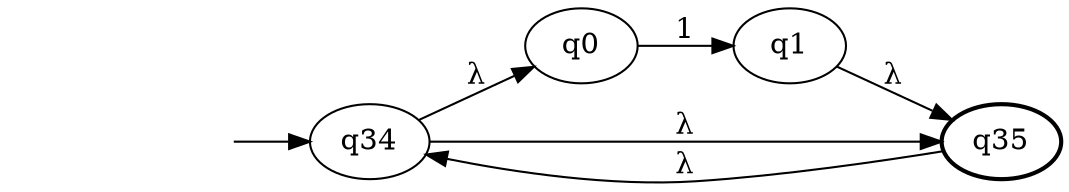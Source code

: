 digraph afnd { rankdir=LR;
	_invisible [style="invis"];
	q0;
	q1;
	q34;
	q35 [penwidth="2"];
	_invisible -> q34;
	q1 -> q35 [label="&lambda;"];
	q34 -> q0 [label="&lambda;"];
	q34 -> q35 [label="&lambda;"];
	q35 -> q34 [label="&lambda;"];
	q0 -> q1 [label="1"];
}

digraph afnd { rankdir=LR;
	_invisible [style="invis"];
	q10;
	q11;
	q12;
	q13;
	q14;
	q15;
	q16;
	q17 [penwidth="2"];
	_invisible -> q16;
	q11 -> q15 [label="&lambda;"];
	q13 -> q15 [label="&lambda;"];
	q14 -> q10 [label="&lambda;"];
	q14 -> q12 [label="&lambda;"];
	q15 -> q17 [label="&lambda;"];
	q16 -> q14 [label="&lambda;"];
	q16 -> q17 [label="&lambda;"];
	q17 -> q16 [label="&lambda;"];
	q10 -> q11 [label="0"];
	q12 -> q13 [label="1"];
}

digraph afnd { rankdir=LR;
	_invisible [style="invis"];
	q10;
	q11;
	q12;
	q13;
	q14;
	q15 [penwidth="2"];
	_invisible -> q14;
	q11 -> q15 [label="&lambda;"];
	q13 -> q15 [label="&lambda;"];
	q14 -> q10 [label="&lambda;"];
	q14 -> q12 [label="&lambda;"];
	q10 -> q11 [label="0"];
	q12 -> q13 [label="1"];
}

digraph afnd { rankdir=LR;
	_invisible [style="invis"];
	q18;
	q19;
	q20;
	q21;
	q22;
	q23;
	q24;
	q25;
	q26;
	q27;
	q28;
	q29;
	q30;
	q31;
	q32;
	q33 [penwidth="2"];
	_invisible -> q32;
	q19 -> q20 [label="&lambda;"];
	q21 -> q23 [label="&lambda;"];
	q22 -> q18 [label="&lambda;"];
	q23 -> q30 [label="&lambda;"];
	q25 -> q29 [label="&lambda;"];
	q27 -> q29 [label="&lambda;"];
	q28 -> q24 [label="&lambda;"];
	q28 -> q26 [label="&lambda;"];
	q29 -> q31 [label="&lambda;"];
	q30 -> q28 [label="&lambda;"];
	q30 -> q31 [label="&lambda;"];
	q31 -> q30 [label="&lambda;"];
	q31 -> q33 [label="&lambda;"];
	q32 -> q22 [label="&lambda;"];
	q18 -> q19 [label="1"];
	q20 -> q21 [label="1"];
	q24 -> q25 [label="0"];
	q26 -> q27 [label="1"];
}

digraph afnd { rankdir=LR;
	_invisible [style="invis"];
	q4;
	q5;
	q6;
	q7;
	q8;
	q9 [penwidth="2"];
	_invisible -> q8;
	q5 -> q6 [label="&lambda;"];
	q7 -> q9 [label="&lambda;"];
	q8 -> q4 [label="&lambda;"];
	q4 -> q5 [label="1"];
	q6 -> q7 [label="1"];
}

digraph afnd { rankdir=LR;
	_invisible [style="invis"];
	q0;
	q1 [penwidth="2"];
	_invisible -> q0;
	q0 -> q1 [label="1"];
}

digraph afnd { rankdir=LR;
	_invisible [style="invis"];
	q2;
	q3 [penwidth="2"];
	_invisible -> q2;
	q2 -> q3 [label="0"];
}

